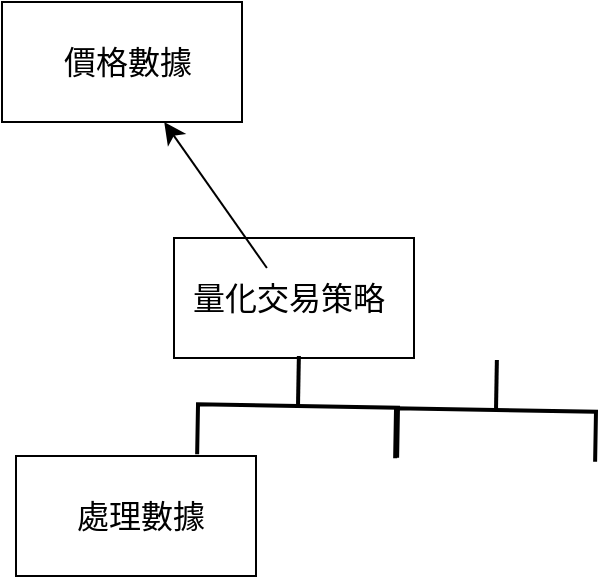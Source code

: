<mxfile version="24.8.6">
  <diagram name="第 1 页" id="QTkkHvJWZICJcR5H2nK-">
    <mxGraphModel dx="969" dy="810" grid="0" gridSize="10" guides="1" tooltips="1" connect="1" arrows="1" fold="1" page="0" pageScale="1" pageWidth="827" pageHeight="1169" math="0" shadow="0">
      <root>
        <mxCell id="0" />
        <mxCell id="1" parent="0" />
        <mxCell id="KxVFyn4vsA8M0ODOvc14-1" value="" style="rounded=0;whiteSpace=wrap;html=1;" parent="1" vertex="1">
          <mxGeometry x="11" y="354" width="120" height="60" as="geometry" />
        </mxCell>
        <mxCell id="0WGWHlu3eO4Ofw49VGwp-6" value="" style="edgeStyle=none;curved=1;rounded=0;orthogonalLoop=1;jettySize=auto;html=1;fontSize=12;startSize=8;endSize=8;" edge="1" parent="1" source="0WGWHlu3eO4Ofw49VGwp-2" target="0WGWHlu3eO4Ofw49VGwp-5">
          <mxGeometry relative="1" as="geometry" />
        </mxCell>
        <mxCell id="0WGWHlu3eO4Ofw49VGwp-2" value="量化交易策略" style="text;strokeColor=none;fillColor=none;html=1;align=center;verticalAlign=middle;whiteSpace=wrap;rounded=0;fontSize=16;" vertex="1" parent="1">
          <mxGeometry x="14.5" y="369" width="107" height="30" as="geometry" />
        </mxCell>
        <mxCell id="0WGWHlu3eO4Ofw49VGwp-3" style="edgeStyle=none;curved=1;rounded=0;orthogonalLoop=1;jettySize=auto;html=1;exitX=0.75;exitY=0;exitDx=0;exitDy=0;fontSize=12;startSize=8;endSize=8;" edge="1" parent="1" source="KxVFyn4vsA8M0ODOvc14-1" target="KxVFyn4vsA8M0ODOvc14-1">
          <mxGeometry relative="1" as="geometry" />
        </mxCell>
        <mxCell id="0WGWHlu3eO4Ofw49VGwp-5" value="" style="whiteSpace=wrap;html=1;" vertex="1" parent="1">
          <mxGeometry x="-75" y="236" width="120" height="60" as="geometry" />
        </mxCell>
        <mxCell id="0WGWHlu3eO4Ofw49VGwp-9" value="價格數據" style="text;strokeColor=none;fillColor=none;html=1;align=center;verticalAlign=middle;whiteSpace=wrap;rounded=0;fontSize=16;" vertex="1" parent="1">
          <mxGeometry x="-49" y="251" width="74" height="30" as="geometry" />
        </mxCell>
        <mxCell id="0WGWHlu3eO4Ofw49VGwp-17" value="" style="edgeStyle=none;curved=1;rounded=0;orthogonalLoop=1;jettySize=auto;html=1;fontSize=12;startSize=8;endSize=8;" edge="1" parent="1" source="0WGWHlu3eO4Ofw49VGwp-12" target="0WGWHlu3eO4Ofw49VGwp-16">
          <mxGeometry relative="1" as="geometry" />
        </mxCell>
        <mxCell id="0WGWHlu3eO4Ofw49VGwp-12" value="" style="strokeWidth=2;html=1;shape=mxgraph.flowchart.annotation_2;align=left;labelPosition=right;pointerEvents=1;rotation=91;" vertex="1" parent="1">
          <mxGeometry x="48" y="388" width="50" height="100" as="geometry" />
        </mxCell>
        <mxCell id="0WGWHlu3eO4Ofw49VGwp-13" value="" style="verticalLabelPosition=bottom;verticalAlign=top;html=1;shape=mxgraph.basic.rect;fillColor2=none;strokeWidth=1;size=20;indent=5;" vertex="1" parent="1">
          <mxGeometry x="-68" y="463" width="120" height="60" as="geometry" />
        </mxCell>
        <mxCell id="0WGWHlu3eO4Ofw49VGwp-16" value="" style="strokeWidth=2;html=1;shape=mxgraph.flowchart.annotation_2;align=left;labelPosition=right;pointerEvents=1;rotation=91;" vertex="1" parent="1">
          <mxGeometry x="147" y="390" width="50" height="100" as="geometry" />
        </mxCell>
        <mxCell id="0WGWHlu3eO4Ofw49VGwp-18" value="處理數據" style="text;strokeColor=none;fillColor=none;html=1;align=center;verticalAlign=middle;whiteSpace=wrap;rounded=0;fontSize=16;" vertex="1" parent="1">
          <mxGeometry x="-46" y="478" width="81" height="30" as="geometry" />
        </mxCell>
      </root>
    </mxGraphModel>
  </diagram>
</mxfile>
